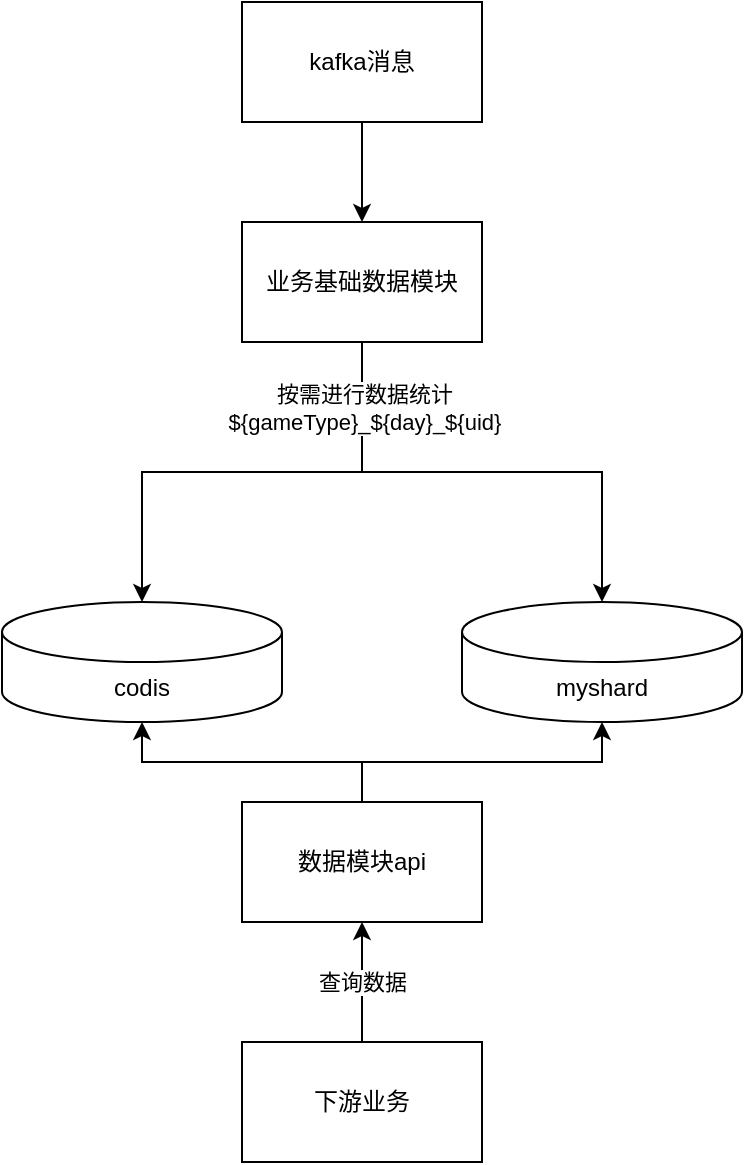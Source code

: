 <mxfile version="21.6.6" type="github">
  <diagram name="第 1 页" id="89b9G1f62LetFLGM5Pli">
    <mxGraphModel dx="1892" dy="1125" grid="1" gridSize="10" guides="1" tooltips="1" connect="1" arrows="1" fold="1" page="1" pageScale="1" pageWidth="827" pageHeight="1169" math="0" shadow="0">
      <root>
        <mxCell id="0" />
        <mxCell id="1" parent="0" />
        <mxCell id="0nxmsXN7sLe2XQtt2qV0-3" value="" style="edgeStyle=orthogonalEdgeStyle;rounded=0;orthogonalLoop=1;jettySize=auto;html=1;" parent="1" source="0nxmsXN7sLe2XQtt2qV0-1" target="0nxmsXN7sLe2XQtt2qV0-2" edge="1">
          <mxGeometry relative="1" as="geometry" />
        </mxCell>
        <mxCell id="0nxmsXN7sLe2XQtt2qV0-1" value="kafka消息" style="rounded=0;whiteSpace=wrap;html=1;" parent="1" vertex="1">
          <mxGeometry x="340" y="80" width="120" height="60" as="geometry" />
        </mxCell>
        <mxCell id="0nxmsXN7sLe2XQtt2qV0-7" style="edgeStyle=orthogonalEdgeStyle;rounded=0;orthogonalLoop=1;jettySize=auto;html=1;entryX=0.5;entryY=0;entryDx=0;entryDy=0;entryPerimeter=0;" parent="1" source="0nxmsXN7sLe2XQtt2qV0-2" target="0nxmsXN7sLe2XQtt2qV0-6" edge="1">
          <mxGeometry relative="1" as="geometry" />
        </mxCell>
        <mxCell id="0nxmsXN7sLe2XQtt2qV0-11" style="edgeStyle=orthogonalEdgeStyle;rounded=0;orthogonalLoop=1;jettySize=auto;html=1;entryX=0.5;entryY=0;entryDx=0;entryDy=0;entryPerimeter=0;" parent="1" source="0nxmsXN7sLe2XQtt2qV0-2" target="0nxmsXN7sLe2XQtt2qV0-10" edge="1">
          <mxGeometry relative="1" as="geometry" />
        </mxCell>
        <mxCell id="0nxmsXN7sLe2XQtt2qV0-12" value="按需进行数据统计&lt;br&gt;${gameType}_${day}_${uid}" style="edgeLabel;html=1;align=center;verticalAlign=middle;resizable=0;points=[];" parent="0nxmsXN7sLe2XQtt2qV0-11" vertex="1" connectable="0">
          <mxGeometry x="-0.736" y="1" relative="1" as="geometry">
            <mxPoint as="offset" />
          </mxGeometry>
        </mxCell>
        <mxCell id="0nxmsXN7sLe2XQtt2qV0-2" value="业务基础数据模块" style="rounded=0;whiteSpace=wrap;html=1;" parent="1" vertex="1">
          <mxGeometry x="340" y="190" width="120" height="60" as="geometry" />
        </mxCell>
        <mxCell id="0nxmsXN7sLe2XQtt2qV0-6" value="codis" style="shape=cylinder3;whiteSpace=wrap;html=1;boundedLbl=1;backgroundOutline=1;size=15;" parent="1" vertex="1">
          <mxGeometry x="220" y="380" width="140" height="60" as="geometry" />
        </mxCell>
        <mxCell id="0nxmsXN7sLe2XQtt2qV0-10" value="myshard" style="shape=cylinder3;whiteSpace=wrap;html=1;boundedLbl=1;backgroundOutline=1;size=15;" parent="1" vertex="1">
          <mxGeometry x="450" y="380" width="140" height="60" as="geometry" />
        </mxCell>
        <mxCell id="I6ErpGawV2iA_wlPjvWq-5" value="查询数据" style="edgeStyle=orthogonalEdgeStyle;rounded=0;orthogonalLoop=1;jettySize=auto;html=1;entryX=0.5;entryY=1;entryDx=0;entryDy=0;" edge="1" parent="1" source="I6ErpGawV2iA_wlPjvWq-1" target="I6ErpGawV2iA_wlPjvWq-2">
          <mxGeometry relative="1" as="geometry">
            <mxPoint x="540" y="590" as="targetPoint" />
          </mxGeometry>
        </mxCell>
        <mxCell id="I6ErpGawV2iA_wlPjvWq-1" value="下游业务" style="rounded=0;whiteSpace=wrap;html=1;" vertex="1" parent="1">
          <mxGeometry x="340" y="600" width="120" height="60" as="geometry" />
        </mxCell>
        <mxCell id="I6ErpGawV2iA_wlPjvWq-3" style="edgeStyle=orthogonalEdgeStyle;rounded=0;orthogonalLoop=1;jettySize=auto;html=1;entryX=0.5;entryY=1;entryDx=0;entryDy=0;entryPerimeter=0;" edge="1" parent="1" source="I6ErpGawV2iA_wlPjvWq-2" target="0nxmsXN7sLe2XQtt2qV0-6">
          <mxGeometry relative="1" as="geometry" />
        </mxCell>
        <mxCell id="I6ErpGawV2iA_wlPjvWq-4" style="edgeStyle=orthogonalEdgeStyle;rounded=0;orthogonalLoop=1;jettySize=auto;html=1;entryX=0.5;entryY=1;entryDx=0;entryDy=0;entryPerimeter=0;" edge="1" parent="1" source="I6ErpGawV2iA_wlPjvWq-2" target="0nxmsXN7sLe2XQtt2qV0-10">
          <mxGeometry relative="1" as="geometry" />
        </mxCell>
        <mxCell id="I6ErpGawV2iA_wlPjvWq-2" value="数据模块api" style="rounded=0;whiteSpace=wrap;html=1;" vertex="1" parent="1">
          <mxGeometry x="340" y="480" width="120" height="60" as="geometry" />
        </mxCell>
      </root>
    </mxGraphModel>
  </diagram>
</mxfile>
